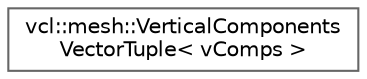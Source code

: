 digraph "Graphical Class Hierarchy"
{
 // LATEX_PDF_SIZE
  bgcolor="transparent";
  edge [fontname=Helvetica,fontsize=10,labelfontname=Helvetica,labelfontsize=10];
  node [fontname=Helvetica,fontsize=10,shape=box,height=0.2,width=0.4];
  rankdir="LR";
  Node0 [label="vcl::mesh::VerticalComponents\lVectorTuple\< vComps \>",height=0.2,width=0.4,color="grey40", fillcolor="white", style="filled",URL="$classvcl_1_1mesh_1_1VerticalComponentsVectorTuple.html",tooltip=" "];
}
